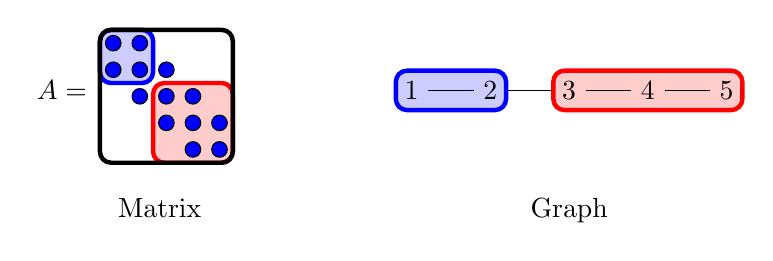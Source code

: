\begin{tikzpicture}

  % A = spy plot
  \draw (0,0.75) node[anchor=east] {$A=$};
  \begin{scope}[xshift=6pt,scale=2]
    \draw[ultra thick,rounded corners,color=blue,fill=blue!20] (-2.40pt,12.00pt) rectangle
    (7.20pt,21.60pt);
    \draw[ultra thick,rounded corners,color=red,fill=red!20] (7.20pt,12.00pt) rectangle
    (21.60pt,-2.40pt);

    \draw[ultra thick,rounded corners] (-2.40pt,21.60pt)
                rectangle (21.60pt,-2.40pt);
    \draw[fill=blue] (0.00pt,19.20pt) circle [radius=1.4pt];
    \draw[fill=blue] (4.80pt,19.20pt) circle [radius=1.4pt];
    \draw[fill=blue] (0.00pt,14.40pt) circle [radius=1.4pt];
    \draw[fill=blue] (4.80pt,14.40pt) circle [radius=1.4pt];
    \draw[fill=blue] (9.60pt,14.40pt) circle [radius=1.4pt];
    \draw[fill=blue] (4.80pt,9.60pt) circle [radius=1.4pt];
    \draw[fill=blue] (9.60pt,9.60pt) circle [radius=1.4pt];
    \draw[fill=blue] (14.40pt,9.60pt) circle [radius=1.4pt];
    \draw[fill=blue] (9.60pt,4.80pt) circle [radius=1.4pt];
    \draw[fill=blue] (14.40pt,4.80pt) circle [radius=1.4pt];
    \draw[fill=blue] (19.20pt,4.80pt) circle [radius=1.4pt];
    \draw[fill=blue] (14.40pt,0.00pt) circle [radius=1.4pt];
    \draw[fill=blue] (19.20pt,0.00pt) circle [radius=1.4pt];
  \end{scope}

  % Graph picture
  \begin{scope}[xshift=4cm]
    \draw[ultra thick,rounded corners,color=blue,fill=blue!20]
      (-0.2,0.5) rectangle (1.2,1);
    \draw[ultra thick,rounded corners,color=red,fill=red!20]
      (1.8,0.5) rectangle (4.2,1);
    \node (A) at (0,0.75) {1};
    \node (B) at (1,0.75) {2};
    \node (C) at (2,0.75) {3};
    \node (D) at (3,0.75) {4};
    \node (E) at (4,0.75) {5};
    \draw (A) -- (B) -- (C) -- (D) -- (E);
  \end{scope}

  \node[anchor=north] at (0.8,-0.5) {Matrix};
  \node[anchor=north] at (6,-0.5) {Graph};
\end{tikzpicture}
